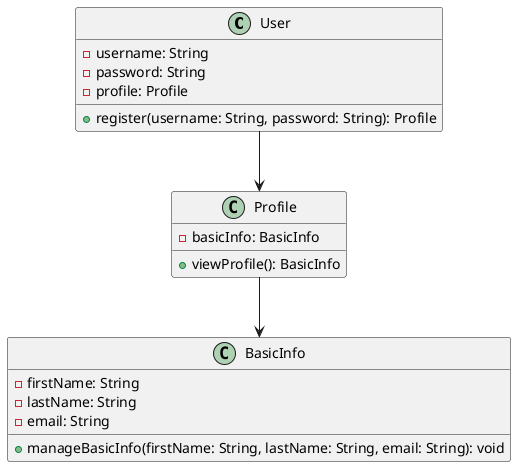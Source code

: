 @startuml
class User {
    - username: String
    - password: String
    - profile: Profile
    + register(username: String, password: String): Profile
}
class Profile {
    - basicInfo: BasicInfo
    + viewProfile(): BasicInfo
}
class BasicInfo {
    - firstName: String
    - lastName: String
    - email: String
    + manageBasicInfo(firstName: String, lastName: String, email: String): void
}
User --> Profile
Profile --> BasicInfo
@enduml